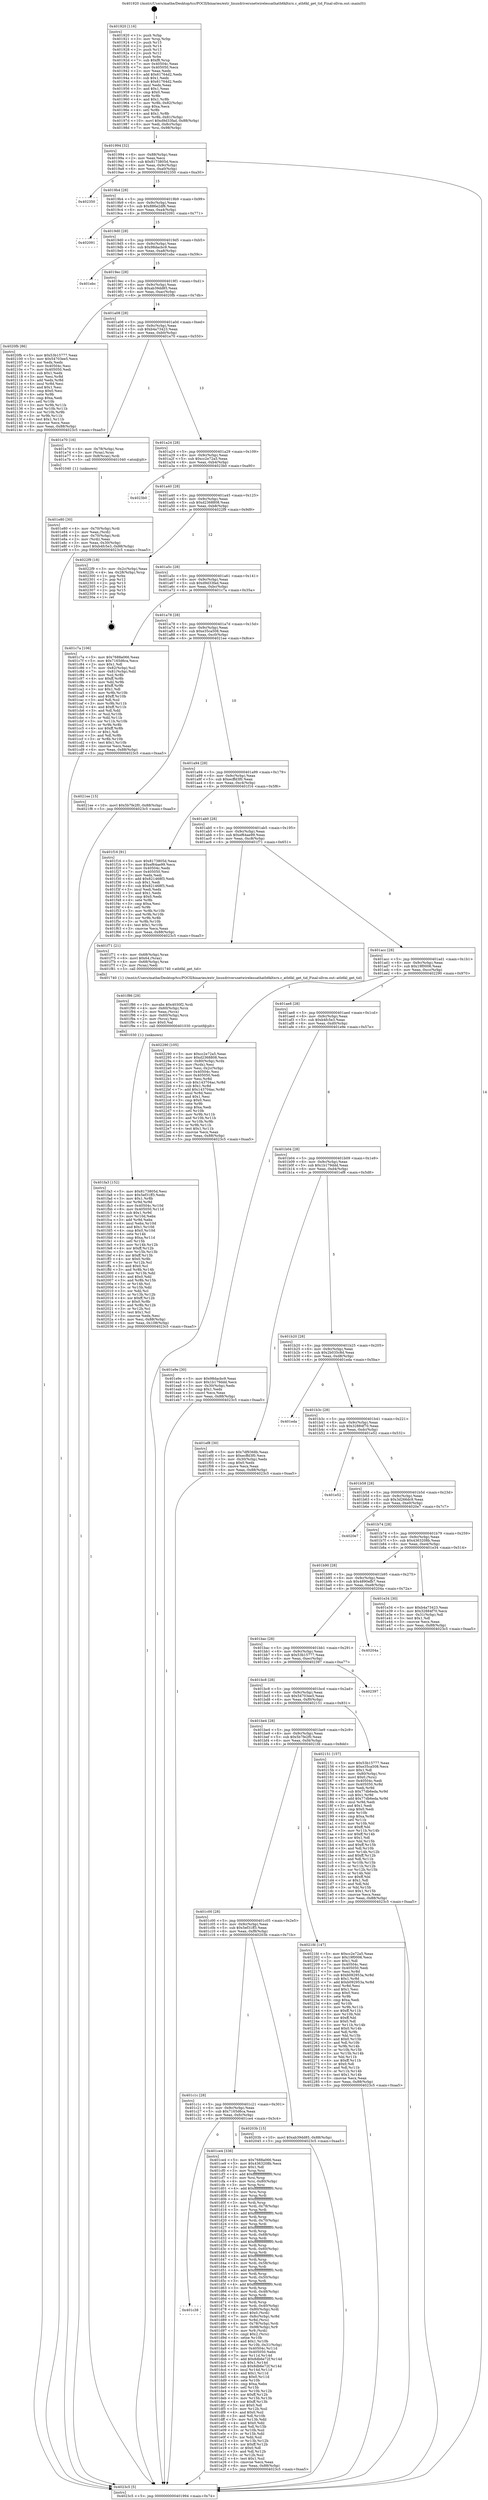 digraph "0x401920" {
  label = "0x401920 (/mnt/c/Users/mathe/Desktop/tcc/POCII/binaries/extr_linuxdriversnetwirelessathath6kltxrx.c_ath6kl_get_tid_Final-ollvm.out::main(0))"
  labelloc = "t"
  node[shape=record]

  Entry [label="",width=0.3,height=0.3,shape=circle,fillcolor=black,style=filled]
  "0x401994" [label="{
     0x401994 [32]\l
     | [instrs]\l
     &nbsp;&nbsp;0x401994 \<+6\>: mov -0x88(%rbp),%eax\l
     &nbsp;&nbsp;0x40199a \<+2\>: mov %eax,%ecx\l
     &nbsp;&nbsp;0x40199c \<+6\>: sub $0x8173805d,%ecx\l
     &nbsp;&nbsp;0x4019a2 \<+6\>: mov %eax,-0x9c(%rbp)\l
     &nbsp;&nbsp;0x4019a8 \<+6\>: mov %ecx,-0xa0(%rbp)\l
     &nbsp;&nbsp;0x4019ae \<+6\>: je 0000000000402350 \<main+0xa30\>\l
  }"]
  "0x402350" [label="{
     0x402350\l
  }", style=dashed]
  "0x4019b4" [label="{
     0x4019b4 [28]\l
     | [instrs]\l
     &nbsp;&nbsp;0x4019b4 \<+5\>: jmp 00000000004019b9 \<main+0x99\>\l
     &nbsp;&nbsp;0x4019b9 \<+6\>: mov -0x9c(%rbp),%eax\l
     &nbsp;&nbsp;0x4019bf \<+5\>: sub $0x886e2df6,%eax\l
     &nbsp;&nbsp;0x4019c4 \<+6\>: mov %eax,-0xa4(%rbp)\l
     &nbsp;&nbsp;0x4019ca \<+6\>: je 0000000000402091 \<main+0x771\>\l
  }"]
  Exit [label="",width=0.3,height=0.3,shape=circle,fillcolor=black,style=filled,peripheries=2]
  "0x402091" [label="{
     0x402091\l
  }", style=dashed]
  "0x4019d0" [label="{
     0x4019d0 [28]\l
     | [instrs]\l
     &nbsp;&nbsp;0x4019d0 \<+5\>: jmp 00000000004019d5 \<main+0xb5\>\l
     &nbsp;&nbsp;0x4019d5 \<+6\>: mov -0x9c(%rbp),%eax\l
     &nbsp;&nbsp;0x4019db \<+5\>: sub $0x98dacbc9,%eax\l
     &nbsp;&nbsp;0x4019e0 \<+6\>: mov %eax,-0xa8(%rbp)\l
     &nbsp;&nbsp;0x4019e6 \<+6\>: je 0000000000401ebc \<main+0x59c\>\l
  }"]
  "0x401fa3" [label="{
     0x401fa3 [152]\l
     | [instrs]\l
     &nbsp;&nbsp;0x401fa3 \<+5\>: mov $0x8173805d,%esi\l
     &nbsp;&nbsp;0x401fa8 \<+5\>: mov $0x5ef31ff3,%edx\l
     &nbsp;&nbsp;0x401fad \<+3\>: mov $0x1,%r8b\l
     &nbsp;&nbsp;0x401fb0 \<+3\>: xor %r9d,%r9d\l
     &nbsp;&nbsp;0x401fb3 \<+8\>: mov 0x40504c,%r10d\l
     &nbsp;&nbsp;0x401fbb \<+8\>: mov 0x405050,%r11d\l
     &nbsp;&nbsp;0x401fc3 \<+4\>: sub $0x1,%r9d\l
     &nbsp;&nbsp;0x401fc7 \<+3\>: mov %r10d,%ebx\l
     &nbsp;&nbsp;0x401fca \<+3\>: add %r9d,%ebx\l
     &nbsp;&nbsp;0x401fcd \<+4\>: imul %ebx,%r10d\l
     &nbsp;&nbsp;0x401fd1 \<+4\>: and $0x1,%r10d\l
     &nbsp;&nbsp;0x401fd5 \<+4\>: cmp $0x0,%r10d\l
     &nbsp;&nbsp;0x401fd9 \<+4\>: sete %r14b\l
     &nbsp;&nbsp;0x401fdd \<+4\>: cmp $0xa,%r11d\l
     &nbsp;&nbsp;0x401fe1 \<+4\>: setl %r15b\l
     &nbsp;&nbsp;0x401fe5 \<+3\>: mov %r14b,%r12b\l
     &nbsp;&nbsp;0x401fe8 \<+4\>: xor $0xff,%r12b\l
     &nbsp;&nbsp;0x401fec \<+3\>: mov %r15b,%r13b\l
     &nbsp;&nbsp;0x401fef \<+4\>: xor $0xff,%r13b\l
     &nbsp;&nbsp;0x401ff3 \<+4\>: xor $0x0,%r8b\l
     &nbsp;&nbsp;0x401ff7 \<+3\>: mov %r12b,%cl\l
     &nbsp;&nbsp;0x401ffa \<+3\>: and $0x0,%cl\l
     &nbsp;&nbsp;0x401ffd \<+3\>: and %r8b,%r14b\l
     &nbsp;&nbsp;0x402000 \<+3\>: mov %r13b,%dil\l
     &nbsp;&nbsp;0x402003 \<+4\>: and $0x0,%dil\l
     &nbsp;&nbsp;0x402007 \<+3\>: and %r8b,%r15b\l
     &nbsp;&nbsp;0x40200a \<+3\>: or %r14b,%cl\l
     &nbsp;&nbsp;0x40200d \<+3\>: or %r15b,%dil\l
     &nbsp;&nbsp;0x402010 \<+3\>: xor %dil,%cl\l
     &nbsp;&nbsp;0x402013 \<+3\>: or %r13b,%r12b\l
     &nbsp;&nbsp;0x402016 \<+4\>: xor $0xff,%r12b\l
     &nbsp;&nbsp;0x40201a \<+4\>: or $0x0,%r8b\l
     &nbsp;&nbsp;0x40201e \<+3\>: and %r8b,%r12b\l
     &nbsp;&nbsp;0x402021 \<+3\>: or %r12b,%cl\l
     &nbsp;&nbsp;0x402024 \<+3\>: test $0x1,%cl\l
     &nbsp;&nbsp;0x402027 \<+3\>: cmovne %edx,%esi\l
     &nbsp;&nbsp;0x40202a \<+6\>: mov %esi,-0x88(%rbp)\l
     &nbsp;&nbsp;0x402030 \<+6\>: mov %eax,-0x108(%rbp)\l
     &nbsp;&nbsp;0x402036 \<+5\>: jmp 00000000004023c5 \<main+0xaa5\>\l
  }"]
  "0x401ebc" [label="{
     0x401ebc\l
  }", style=dashed]
  "0x4019ec" [label="{
     0x4019ec [28]\l
     | [instrs]\l
     &nbsp;&nbsp;0x4019ec \<+5\>: jmp 00000000004019f1 \<main+0xd1\>\l
     &nbsp;&nbsp;0x4019f1 \<+6\>: mov -0x9c(%rbp),%eax\l
     &nbsp;&nbsp;0x4019f7 \<+5\>: sub $0xab39dd85,%eax\l
     &nbsp;&nbsp;0x4019fc \<+6\>: mov %eax,-0xac(%rbp)\l
     &nbsp;&nbsp;0x401a02 \<+6\>: je 00000000004020fb \<main+0x7db\>\l
  }"]
  "0x401f86" [label="{
     0x401f86 [29]\l
     | [instrs]\l
     &nbsp;&nbsp;0x401f86 \<+10\>: movabs $0x4030f2,%rdi\l
     &nbsp;&nbsp;0x401f90 \<+4\>: mov -0x60(%rbp),%rcx\l
     &nbsp;&nbsp;0x401f94 \<+2\>: mov %eax,(%rcx)\l
     &nbsp;&nbsp;0x401f96 \<+4\>: mov -0x60(%rbp),%rcx\l
     &nbsp;&nbsp;0x401f9a \<+2\>: mov (%rcx),%esi\l
     &nbsp;&nbsp;0x401f9c \<+2\>: mov $0x0,%al\l
     &nbsp;&nbsp;0x401f9e \<+5\>: call 0000000000401030 \<printf@plt\>\l
     | [calls]\l
     &nbsp;&nbsp;0x401030 \{1\} (unknown)\l
  }"]
  "0x4020fb" [label="{
     0x4020fb [86]\l
     | [instrs]\l
     &nbsp;&nbsp;0x4020fb \<+5\>: mov $0x53b15777,%eax\l
     &nbsp;&nbsp;0x402100 \<+5\>: mov $0x54703ee5,%ecx\l
     &nbsp;&nbsp;0x402105 \<+2\>: xor %edx,%edx\l
     &nbsp;&nbsp;0x402107 \<+7\>: mov 0x40504c,%esi\l
     &nbsp;&nbsp;0x40210e \<+7\>: mov 0x405050,%edi\l
     &nbsp;&nbsp;0x402115 \<+3\>: sub $0x1,%edx\l
     &nbsp;&nbsp;0x402118 \<+3\>: mov %esi,%r8d\l
     &nbsp;&nbsp;0x40211b \<+3\>: add %edx,%r8d\l
     &nbsp;&nbsp;0x40211e \<+4\>: imul %r8d,%esi\l
     &nbsp;&nbsp;0x402122 \<+3\>: and $0x1,%esi\l
     &nbsp;&nbsp;0x402125 \<+3\>: cmp $0x0,%esi\l
     &nbsp;&nbsp;0x402128 \<+4\>: sete %r9b\l
     &nbsp;&nbsp;0x40212c \<+3\>: cmp $0xa,%edi\l
     &nbsp;&nbsp;0x40212f \<+4\>: setl %r10b\l
     &nbsp;&nbsp;0x402133 \<+3\>: mov %r9b,%r11b\l
     &nbsp;&nbsp;0x402136 \<+3\>: and %r10b,%r11b\l
     &nbsp;&nbsp;0x402139 \<+3\>: xor %r10b,%r9b\l
     &nbsp;&nbsp;0x40213c \<+3\>: or %r9b,%r11b\l
     &nbsp;&nbsp;0x40213f \<+4\>: test $0x1,%r11b\l
     &nbsp;&nbsp;0x402143 \<+3\>: cmovne %ecx,%eax\l
     &nbsp;&nbsp;0x402146 \<+6\>: mov %eax,-0x88(%rbp)\l
     &nbsp;&nbsp;0x40214c \<+5\>: jmp 00000000004023c5 \<main+0xaa5\>\l
  }"]
  "0x401a08" [label="{
     0x401a08 [28]\l
     | [instrs]\l
     &nbsp;&nbsp;0x401a08 \<+5\>: jmp 0000000000401a0d \<main+0xed\>\l
     &nbsp;&nbsp;0x401a0d \<+6\>: mov -0x9c(%rbp),%eax\l
     &nbsp;&nbsp;0x401a13 \<+5\>: sub $0xb4a73423,%eax\l
     &nbsp;&nbsp;0x401a18 \<+6\>: mov %eax,-0xb0(%rbp)\l
     &nbsp;&nbsp;0x401a1e \<+6\>: je 0000000000401e70 \<main+0x550\>\l
  }"]
  "0x401e80" [label="{
     0x401e80 [30]\l
     | [instrs]\l
     &nbsp;&nbsp;0x401e80 \<+4\>: mov -0x70(%rbp),%rdi\l
     &nbsp;&nbsp;0x401e84 \<+2\>: mov %eax,(%rdi)\l
     &nbsp;&nbsp;0x401e86 \<+4\>: mov -0x70(%rbp),%rdi\l
     &nbsp;&nbsp;0x401e8a \<+2\>: mov (%rdi),%eax\l
     &nbsp;&nbsp;0x401e8c \<+3\>: mov %eax,-0x30(%rbp)\l
     &nbsp;&nbsp;0x401e8f \<+10\>: movl $0xb4fc5e3,-0x88(%rbp)\l
     &nbsp;&nbsp;0x401e99 \<+5\>: jmp 00000000004023c5 \<main+0xaa5\>\l
  }"]
  "0x401e70" [label="{
     0x401e70 [16]\l
     | [instrs]\l
     &nbsp;&nbsp;0x401e70 \<+4\>: mov -0x78(%rbp),%rax\l
     &nbsp;&nbsp;0x401e74 \<+3\>: mov (%rax),%rax\l
     &nbsp;&nbsp;0x401e77 \<+4\>: mov 0x8(%rax),%rdi\l
     &nbsp;&nbsp;0x401e7b \<+5\>: call 0000000000401040 \<atoi@plt\>\l
     | [calls]\l
     &nbsp;&nbsp;0x401040 \{1\} (unknown)\l
  }"]
  "0x401a24" [label="{
     0x401a24 [28]\l
     | [instrs]\l
     &nbsp;&nbsp;0x401a24 \<+5\>: jmp 0000000000401a29 \<main+0x109\>\l
     &nbsp;&nbsp;0x401a29 \<+6\>: mov -0x9c(%rbp),%eax\l
     &nbsp;&nbsp;0x401a2f \<+5\>: sub $0xcc2e72a5,%eax\l
     &nbsp;&nbsp;0x401a34 \<+6\>: mov %eax,-0xb4(%rbp)\l
     &nbsp;&nbsp;0x401a3a \<+6\>: je 00000000004023b0 \<main+0xa90\>\l
  }"]
  "0x401c38" [label="{
     0x401c38\l
  }", style=dashed]
  "0x4023b0" [label="{
     0x4023b0\l
  }", style=dashed]
  "0x401a40" [label="{
     0x401a40 [28]\l
     | [instrs]\l
     &nbsp;&nbsp;0x401a40 \<+5\>: jmp 0000000000401a45 \<main+0x125\>\l
     &nbsp;&nbsp;0x401a45 \<+6\>: mov -0x9c(%rbp),%eax\l
     &nbsp;&nbsp;0x401a4b \<+5\>: sub $0xd2368808,%eax\l
     &nbsp;&nbsp;0x401a50 \<+6\>: mov %eax,-0xb8(%rbp)\l
     &nbsp;&nbsp;0x401a56 \<+6\>: je 00000000004022f9 \<main+0x9d9\>\l
  }"]
  "0x401ce4" [label="{
     0x401ce4 [336]\l
     | [instrs]\l
     &nbsp;&nbsp;0x401ce4 \<+5\>: mov $0x7688a066,%eax\l
     &nbsp;&nbsp;0x401ce9 \<+5\>: mov $0x4363208b,%ecx\l
     &nbsp;&nbsp;0x401cee \<+2\>: mov $0x1,%dl\l
     &nbsp;&nbsp;0x401cf0 \<+3\>: mov %rsp,%rsi\l
     &nbsp;&nbsp;0x401cf3 \<+4\>: add $0xfffffffffffffff0,%rsi\l
     &nbsp;&nbsp;0x401cf7 \<+3\>: mov %rsi,%rsp\l
     &nbsp;&nbsp;0x401cfa \<+4\>: mov %rsi,-0x80(%rbp)\l
     &nbsp;&nbsp;0x401cfe \<+3\>: mov %rsp,%rsi\l
     &nbsp;&nbsp;0x401d01 \<+4\>: add $0xfffffffffffffff0,%rsi\l
     &nbsp;&nbsp;0x401d05 \<+3\>: mov %rsi,%rsp\l
     &nbsp;&nbsp;0x401d08 \<+3\>: mov %rsp,%rdi\l
     &nbsp;&nbsp;0x401d0b \<+4\>: add $0xfffffffffffffff0,%rdi\l
     &nbsp;&nbsp;0x401d0f \<+3\>: mov %rdi,%rsp\l
     &nbsp;&nbsp;0x401d12 \<+4\>: mov %rdi,-0x78(%rbp)\l
     &nbsp;&nbsp;0x401d16 \<+3\>: mov %rsp,%rdi\l
     &nbsp;&nbsp;0x401d19 \<+4\>: add $0xfffffffffffffff0,%rdi\l
     &nbsp;&nbsp;0x401d1d \<+3\>: mov %rdi,%rsp\l
     &nbsp;&nbsp;0x401d20 \<+4\>: mov %rdi,-0x70(%rbp)\l
     &nbsp;&nbsp;0x401d24 \<+3\>: mov %rsp,%rdi\l
     &nbsp;&nbsp;0x401d27 \<+4\>: add $0xfffffffffffffff0,%rdi\l
     &nbsp;&nbsp;0x401d2b \<+3\>: mov %rdi,%rsp\l
     &nbsp;&nbsp;0x401d2e \<+4\>: mov %rdi,-0x68(%rbp)\l
     &nbsp;&nbsp;0x401d32 \<+3\>: mov %rsp,%rdi\l
     &nbsp;&nbsp;0x401d35 \<+4\>: add $0xfffffffffffffff0,%rdi\l
     &nbsp;&nbsp;0x401d39 \<+3\>: mov %rdi,%rsp\l
     &nbsp;&nbsp;0x401d3c \<+4\>: mov %rdi,-0x60(%rbp)\l
     &nbsp;&nbsp;0x401d40 \<+3\>: mov %rsp,%rdi\l
     &nbsp;&nbsp;0x401d43 \<+4\>: add $0xfffffffffffffff0,%rdi\l
     &nbsp;&nbsp;0x401d47 \<+3\>: mov %rdi,%rsp\l
     &nbsp;&nbsp;0x401d4a \<+4\>: mov %rdi,-0x58(%rbp)\l
     &nbsp;&nbsp;0x401d4e \<+3\>: mov %rsp,%rdi\l
     &nbsp;&nbsp;0x401d51 \<+4\>: add $0xfffffffffffffff0,%rdi\l
     &nbsp;&nbsp;0x401d55 \<+3\>: mov %rdi,%rsp\l
     &nbsp;&nbsp;0x401d58 \<+4\>: mov %rdi,-0x50(%rbp)\l
     &nbsp;&nbsp;0x401d5c \<+3\>: mov %rsp,%rdi\l
     &nbsp;&nbsp;0x401d5f \<+4\>: add $0xfffffffffffffff0,%rdi\l
     &nbsp;&nbsp;0x401d63 \<+3\>: mov %rdi,%rsp\l
     &nbsp;&nbsp;0x401d66 \<+4\>: mov %rdi,-0x48(%rbp)\l
     &nbsp;&nbsp;0x401d6a \<+3\>: mov %rsp,%rdi\l
     &nbsp;&nbsp;0x401d6d \<+4\>: add $0xfffffffffffffff0,%rdi\l
     &nbsp;&nbsp;0x401d71 \<+3\>: mov %rdi,%rsp\l
     &nbsp;&nbsp;0x401d74 \<+4\>: mov %rdi,-0x40(%rbp)\l
     &nbsp;&nbsp;0x401d78 \<+4\>: mov -0x80(%rbp),%rdi\l
     &nbsp;&nbsp;0x401d7c \<+6\>: movl $0x0,(%rdi)\l
     &nbsp;&nbsp;0x401d82 \<+7\>: mov -0x8c(%rbp),%r8d\l
     &nbsp;&nbsp;0x401d89 \<+3\>: mov %r8d,(%rsi)\l
     &nbsp;&nbsp;0x401d8c \<+4\>: mov -0x78(%rbp),%rdi\l
     &nbsp;&nbsp;0x401d90 \<+7\>: mov -0x98(%rbp),%r9\l
     &nbsp;&nbsp;0x401d97 \<+3\>: mov %r9,(%rdi)\l
     &nbsp;&nbsp;0x401d9a \<+3\>: cmpl $0x2,(%rsi)\l
     &nbsp;&nbsp;0x401d9d \<+4\>: setne %r10b\l
     &nbsp;&nbsp;0x401da1 \<+4\>: and $0x1,%r10b\l
     &nbsp;&nbsp;0x401da5 \<+4\>: mov %r10b,-0x31(%rbp)\l
     &nbsp;&nbsp;0x401da9 \<+8\>: mov 0x40504c,%r11d\l
     &nbsp;&nbsp;0x401db1 \<+7\>: mov 0x405050,%ebx\l
     &nbsp;&nbsp;0x401db8 \<+3\>: mov %r11d,%r14d\l
     &nbsp;&nbsp;0x401dbb \<+7\>: add $0x8db6e72f,%r14d\l
     &nbsp;&nbsp;0x401dc2 \<+4\>: sub $0x1,%r14d\l
     &nbsp;&nbsp;0x401dc6 \<+7\>: sub $0x8db6e72f,%r14d\l
     &nbsp;&nbsp;0x401dcd \<+4\>: imul %r14d,%r11d\l
     &nbsp;&nbsp;0x401dd1 \<+4\>: and $0x1,%r11d\l
     &nbsp;&nbsp;0x401dd5 \<+4\>: cmp $0x0,%r11d\l
     &nbsp;&nbsp;0x401dd9 \<+4\>: sete %r10b\l
     &nbsp;&nbsp;0x401ddd \<+3\>: cmp $0xa,%ebx\l
     &nbsp;&nbsp;0x401de0 \<+4\>: setl %r15b\l
     &nbsp;&nbsp;0x401de4 \<+3\>: mov %r10b,%r12b\l
     &nbsp;&nbsp;0x401de7 \<+4\>: xor $0xff,%r12b\l
     &nbsp;&nbsp;0x401deb \<+3\>: mov %r15b,%r13b\l
     &nbsp;&nbsp;0x401dee \<+4\>: xor $0xff,%r13b\l
     &nbsp;&nbsp;0x401df2 \<+3\>: xor $0x0,%dl\l
     &nbsp;&nbsp;0x401df5 \<+3\>: mov %r12b,%sil\l
     &nbsp;&nbsp;0x401df8 \<+4\>: and $0x0,%sil\l
     &nbsp;&nbsp;0x401dfc \<+3\>: and %dl,%r10b\l
     &nbsp;&nbsp;0x401dff \<+3\>: mov %r13b,%dil\l
     &nbsp;&nbsp;0x401e02 \<+4\>: and $0x0,%dil\l
     &nbsp;&nbsp;0x401e06 \<+3\>: and %dl,%r15b\l
     &nbsp;&nbsp;0x401e09 \<+3\>: or %r10b,%sil\l
     &nbsp;&nbsp;0x401e0c \<+3\>: or %r15b,%dil\l
     &nbsp;&nbsp;0x401e0f \<+3\>: xor %dil,%sil\l
     &nbsp;&nbsp;0x401e12 \<+3\>: or %r13b,%r12b\l
     &nbsp;&nbsp;0x401e15 \<+4\>: xor $0xff,%r12b\l
     &nbsp;&nbsp;0x401e19 \<+3\>: or $0x0,%dl\l
     &nbsp;&nbsp;0x401e1c \<+3\>: and %dl,%r12b\l
     &nbsp;&nbsp;0x401e1f \<+3\>: or %r12b,%sil\l
     &nbsp;&nbsp;0x401e22 \<+4\>: test $0x1,%sil\l
     &nbsp;&nbsp;0x401e26 \<+3\>: cmovne %ecx,%eax\l
     &nbsp;&nbsp;0x401e29 \<+6\>: mov %eax,-0x88(%rbp)\l
     &nbsp;&nbsp;0x401e2f \<+5\>: jmp 00000000004023c5 \<main+0xaa5\>\l
  }"]
  "0x4022f9" [label="{
     0x4022f9 [18]\l
     | [instrs]\l
     &nbsp;&nbsp;0x4022f9 \<+3\>: mov -0x2c(%rbp),%eax\l
     &nbsp;&nbsp;0x4022fc \<+4\>: lea -0x28(%rbp),%rsp\l
     &nbsp;&nbsp;0x402300 \<+1\>: pop %rbx\l
     &nbsp;&nbsp;0x402301 \<+2\>: pop %r12\l
     &nbsp;&nbsp;0x402303 \<+2\>: pop %r13\l
     &nbsp;&nbsp;0x402305 \<+2\>: pop %r14\l
     &nbsp;&nbsp;0x402307 \<+2\>: pop %r15\l
     &nbsp;&nbsp;0x402309 \<+1\>: pop %rbp\l
     &nbsp;&nbsp;0x40230a \<+1\>: ret\l
  }"]
  "0x401a5c" [label="{
     0x401a5c [28]\l
     | [instrs]\l
     &nbsp;&nbsp;0x401a5c \<+5\>: jmp 0000000000401a61 \<main+0x141\>\l
     &nbsp;&nbsp;0x401a61 \<+6\>: mov -0x9c(%rbp),%eax\l
     &nbsp;&nbsp;0x401a67 \<+5\>: sub $0xd9d33fad,%eax\l
     &nbsp;&nbsp;0x401a6c \<+6\>: mov %eax,-0xbc(%rbp)\l
     &nbsp;&nbsp;0x401a72 \<+6\>: je 0000000000401c7a \<main+0x35a\>\l
  }"]
  "0x401c1c" [label="{
     0x401c1c [28]\l
     | [instrs]\l
     &nbsp;&nbsp;0x401c1c \<+5\>: jmp 0000000000401c21 \<main+0x301\>\l
     &nbsp;&nbsp;0x401c21 \<+6\>: mov -0x9c(%rbp),%eax\l
     &nbsp;&nbsp;0x401c27 \<+5\>: sub $0x7165d6ca,%eax\l
     &nbsp;&nbsp;0x401c2c \<+6\>: mov %eax,-0xfc(%rbp)\l
     &nbsp;&nbsp;0x401c32 \<+6\>: je 0000000000401ce4 \<main+0x3c4\>\l
  }"]
  "0x401c7a" [label="{
     0x401c7a [106]\l
     | [instrs]\l
     &nbsp;&nbsp;0x401c7a \<+5\>: mov $0x7688a066,%eax\l
     &nbsp;&nbsp;0x401c7f \<+5\>: mov $0x7165d6ca,%ecx\l
     &nbsp;&nbsp;0x401c84 \<+2\>: mov $0x1,%dl\l
     &nbsp;&nbsp;0x401c86 \<+7\>: mov -0x82(%rbp),%sil\l
     &nbsp;&nbsp;0x401c8d \<+7\>: mov -0x81(%rbp),%dil\l
     &nbsp;&nbsp;0x401c94 \<+3\>: mov %sil,%r8b\l
     &nbsp;&nbsp;0x401c97 \<+4\>: xor $0xff,%r8b\l
     &nbsp;&nbsp;0x401c9b \<+3\>: mov %dil,%r9b\l
     &nbsp;&nbsp;0x401c9e \<+4\>: xor $0xff,%r9b\l
     &nbsp;&nbsp;0x401ca2 \<+3\>: xor $0x1,%dl\l
     &nbsp;&nbsp;0x401ca5 \<+3\>: mov %r8b,%r10b\l
     &nbsp;&nbsp;0x401ca8 \<+4\>: and $0xff,%r10b\l
     &nbsp;&nbsp;0x401cac \<+3\>: and %dl,%sil\l
     &nbsp;&nbsp;0x401caf \<+3\>: mov %r9b,%r11b\l
     &nbsp;&nbsp;0x401cb2 \<+4\>: and $0xff,%r11b\l
     &nbsp;&nbsp;0x401cb6 \<+3\>: and %dl,%dil\l
     &nbsp;&nbsp;0x401cb9 \<+3\>: or %sil,%r10b\l
     &nbsp;&nbsp;0x401cbc \<+3\>: or %dil,%r11b\l
     &nbsp;&nbsp;0x401cbf \<+3\>: xor %r11b,%r10b\l
     &nbsp;&nbsp;0x401cc2 \<+3\>: or %r9b,%r8b\l
     &nbsp;&nbsp;0x401cc5 \<+4\>: xor $0xff,%r8b\l
     &nbsp;&nbsp;0x401cc9 \<+3\>: or $0x1,%dl\l
     &nbsp;&nbsp;0x401ccc \<+3\>: and %dl,%r8b\l
     &nbsp;&nbsp;0x401ccf \<+3\>: or %r8b,%r10b\l
     &nbsp;&nbsp;0x401cd2 \<+4\>: test $0x1,%r10b\l
     &nbsp;&nbsp;0x401cd6 \<+3\>: cmovne %ecx,%eax\l
     &nbsp;&nbsp;0x401cd9 \<+6\>: mov %eax,-0x88(%rbp)\l
     &nbsp;&nbsp;0x401cdf \<+5\>: jmp 00000000004023c5 \<main+0xaa5\>\l
  }"]
  "0x401a78" [label="{
     0x401a78 [28]\l
     | [instrs]\l
     &nbsp;&nbsp;0x401a78 \<+5\>: jmp 0000000000401a7d \<main+0x15d\>\l
     &nbsp;&nbsp;0x401a7d \<+6\>: mov -0x9c(%rbp),%eax\l
     &nbsp;&nbsp;0x401a83 \<+5\>: sub $0xe35ca508,%eax\l
     &nbsp;&nbsp;0x401a88 \<+6\>: mov %eax,-0xc0(%rbp)\l
     &nbsp;&nbsp;0x401a8e \<+6\>: je 00000000004021ee \<main+0x8ce\>\l
  }"]
  "0x4023c5" [label="{
     0x4023c5 [5]\l
     | [instrs]\l
     &nbsp;&nbsp;0x4023c5 \<+5\>: jmp 0000000000401994 \<main+0x74\>\l
  }"]
  "0x401920" [label="{
     0x401920 [116]\l
     | [instrs]\l
     &nbsp;&nbsp;0x401920 \<+1\>: push %rbp\l
     &nbsp;&nbsp;0x401921 \<+3\>: mov %rsp,%rbp\l
     &nbsp;&nbsp;0x401924 \<+2\>: push %r15\l
     &nbsp;&nbsp;0x401926 \<+2\>: push %r14\l
     &nbsp;&nbsp;0x401928 \<+2\>: push %r13\l
     &nbsp;&nbsp;0x40192a \<+2\>: push %r12\l
     &nbsp;&nbsp;0x40192c \<+1\>: push %rbx\l
     &nbsp;&nbsp;0x40192d \<+7\>: sub $0xf8,%rsp\l
     &nbsp;&nbsp;0x401934 \<+7\>: mov 0x40504c,%eax\l
     &nbsp;&nbsp;0x40193b \<+7\>: mov 0x405050,%ecx\l
     &nbsp;&nbsp;0x401942 \<+2\>: mov %eax,%edx\l
     &nbsp;&nbsp;0x401944 \<+6\>: add $0x61764d2,%edx\l
     &nbsp;&nbsp;0x40194a \<+3\>: sub $0x1,%edx\l
     &nbsp;&nbsp;0x40194d \<+6\>: sub $0x61764d2,%edx\l
     &nbsp;&nbsp;0x401953 \<+3\>: imul %edx,%eax\l
     &nbsp;&nbsp;0x401956 \<+3\>: and $0x1,%eax\l
     &nbsp;&nbsp;0x401959 \<+3\>: cmp $0x0,%eax\l
     &nbsp;&nbsp;0x40195c \<+4\>: sete %r8b\l
     &nbsp;&nbsp;0x401960 \<+4\>: and $0x1,%r8b\l
     &nbsp;&nbsp;0x401964 \<+7\>: mov %r8b,-0x82(%rbp)\l
     &nbsp;&nbsp;0x40196b \<+3\>: cmp $0xa,%ecx\l
     &nbsp;&nbsp;0x40196e \<+4\>: setl %r8b\l
     &nbsp;&nbsp;0x401972 \<+4\>: and $0x1,%r8b\l
     &nbsp;&nbsp;0x401976 \<+7\>: mov %r8b,-0x81(%rbp)\l
     &nbsp;&nbsp;0x40197d \<+10\>: movl $0xd9d33fad,-0x88(%rbp)\l
     &nbsp;&nbsp;0x401987 \<+6\>: mov %edi,-0x8c(%rbp)\l
     &nbsp;&nbsp;0x40198d \<+7\>: mov %rsi,-0x98(%rbp)\l
  }"]
  "0x40203b" [label="{
     0x40203b [15]\l
     | [instrs]\l
     &nbsp;&nbsp;0x40203b \<+10\>: movl $0xab39dd85,-0x88(%rbp)\l
     &nbsp;&nbsp;0x402045 \<+5\>: jmp 00000000004023c5 \<main+0xaa5\>\l
  }"]
  "0x4021ee" [label="{
     0x4021ee [15]\l
     | [instrs]\l
     &nbsp;&nbsp;0x4021ee \<+10\>: movl $0x5b7fe2f0,-0x88(%rbp)\l
     &nbsp;&nbsp;0x4021f8 \<+5\>: jmp 00000000004023c5 \<main+0xaa5\>\l
  }"]
  "0x401a94" [label="{
     0x401a94 [28]\l
     | [instrs]\l
     &nbsp;&nbsp;0x401a94 \<+5\>: jmp 0000000000401a99 \<main+0x179\>\l
     &nbsp;&nbsp;0x401a99 \<+6\>: mov -0x9c(%rbp),%eax\l
     &nbsp;&nbsp;0x401a9f \<+5\>: sub $0xecffd3f0,%eax\l
     &nbsp;&nbsp;0x401aa4 \<+6\>: mov %eax,-0xc4(%rbp)\l
     &nbsp;&nbsp;0x401aaa \<+6\>: je 0000000000401f16 \<main+0x5f6\>\l
  }"]
  "0x401c00" [label="{
     0x401c00 [28]\l
     | [instrs]\l
     &nbsp;&nbsp;0x401c00 \<+5\>: jmp 0000000000401c05 \<main+0x2e5\>\l
     &nbsp;&nbsp;0x401c05 \<+6\>: mov -0x9c(%rbp),%eax\l
     &nbsp;&nbsp;0x401c0b \<+5\>: sub $0x5ef31ff3,%eax\l
     &nbsp;&nbsp;0x401c10 \<+6\>: mov %eax,-0xf8(%rbp)\l
     &nbsp;&nbsp;0x401c16 \<+6\>: je 000000000040203b \<main+0x71b\>\l
  }"]
  "0x401f16" [label="{
     0x401f16 [91]\l
     | [instrs]\l
     &nbsp;&nbsp;0x401f16 \<+5\>: mov $0x8173805d,%eax\l
     &nbsp;&nbsp;0x401f1b \<+5\>: mov $0xef64ae99,%ecx\l
     &nbsp;&nbsp;0x401f20 \<+7\>: mov 0x40504c,%edx\l
     &nbsp;&nbsp;0x401f27 \<+7\>: mov 0x405050,%esi\l
     &nbsp;&nbsp;0x401f2e \<+2\>: mov %edx,%edi\l
     &nbsp;&nbsp;0x401f30 \<+6\>: add $0x821468f3,%edi\l
     &nbsp;&nbsp;0x401f36 \<+3\>: sub $0x1,%edi\l
     &nbsp;&nbsp;0x401f39 \<+6\>: sub $0x821468f3,%edi\l
     &nbsp;&nbsp;0x401f3f \<+3\>: imul %edi,%edx\l
     &nbsp;&nbsp;0x401f42 \<+3\>: and $0x1,%edx\l
     &nbsp;&nbsp;0x401f45 \<+3\>: cmp $0x0,%edx\l
     &nbsp;&nbsp;0x401f48 \<+4\>: sete %r8b\l
     &nbsp;&nbsp;0x401f4c \<+3\>: cmp $0xa,%esi\l
     &nbsp;&nbsp;0x401f4f \<+4\>: setl %r9b\l
     &nbsp;&nbsp;0x401f53 \<+3\>: mov %r8b,%r10b\l
     &nbsp;&nbsp;0x401f56 \<+3\>: and %r9b,%r10b\l
     &nbsp;&nbsp;0x401f59 \<+3\>: xor %r9b,%r8b\l
     &nbsp;&nbsp;0x401f5c \<+3\>: or %r8b,%r10b\l
     &nbsp;&nbsp;0x401f5f \<+4\>: test $0x1,%r10b\l
     &nbsp;&nbsp;0x401f63 \<+3\>: cmovne %ecx,%eax\l
     &nbsp;&nbsp;0x401f66 \<+6\>: mov %eax,-0x88(%rbp)\l
     &nbsp;&nbsp;0x401f6c \<+5\>: jmp 00000000004023c5 \<main+0xaa5\>\l
  }"]
  "0x401ab0" [label="{
     0x401ab0 [28]\l
     | [instrs]\l
     &nbsp;&nbsp;0x401ab0 \<+5\>: jmp 0000000000401ab5 \<main+0x195\>\l
     &nbsp;&nbsp;0x401ab5 \<+6\>: mov -0x9c(%rbp),%eax\l
     &nbsp;&nbsp;0x401abb \<+5\>: sub $0xef64ae99,%eax\l
     &nbsp;&nbsp;0x401ac0 \<+6\>: mov %eax,-0xc8(%rbp)\l
     &nbsp;&nbsp;0x401ac6 \<+6\>: je 0000000000401f71 \<main+0x651\>\l
  }"]
  "0x4021fd" [label="{
     0x4021fd [147]\l
     | [instrs]\l
     &nbsp;&nbsp;0x4021fd \<+5\>: mov $0xcc2e72a5,%eax\l
     &nbsp;&nbsp;0x402202 \<+5\>: mov $0x19f0006,%ecx\l
     &nbsp;&nbsp;0x402207 \<+2\>: mov $0x1,%dl\l
     &nbsp;&nbsp;0x402209 \<+7\>: mov 0x40504c,%esi\l
     &nbsp;&nbsp;0x402210 \<+7\>: mov 0x405050,%edi\l
     &nbsp;&nbsp;0x402217 \<+3\>: mov %esi,%r8d\l
     &nbsp;&nbsp;0x40221a \<+7\>: sub $0xb092953a,%r8d\l
     &nbsp;&nbsp;0x402221 \<+4\>: sub $0x1,%r8d\l
     &nbsp;&nbsp;0x402225 \<+7\>: add $0xb092953a,%r8d\l
     &nbsp;&nbsp;0x40222c \<+4\>: imul %r8d,%esi\l
     &nbsp;&nbsp;0x402230 \<+3\>: and $0x1,%esi\l
     &nbsp;&nbsp;0x402233 \<+3\>: cmp $0x0,%esi\l
     &nbsp;&nbsp;0x402236 \<+4\>: sete %r9b\l
     &nbsp;&nbsp;0x40223a \<+3\>: cmp $0xa,%edi\l
     &nbsp;&nbsp;0x40223d \<+4\>: setl %r10b\l
     &nbsp;&nbsp;0x402241 \<+3\>: mov %r9b,%r11b\l
     &nbsp;&nbsp;0x402244 \<+4\>: xor $0xff,%r11b\l
     &nbsp;&nbsp;0x402248 \<+3\>: mov %r10b,%bl\l
     &nbsp;&nbsp;0x40224b \<+3\>: xor $0xff,%bl\l
     &nbsp;&nbsp;0x40224e \<+3\>: xor $0x0,%dl\l
     &nbsp;&nbsp;0x402251 \<+3\>: mov %r11b,%r14b\l
     &nbsp;&nbsp;0x402254 \<+4\>: and $0x0,%r14b\l
     &nbsp;&nbsp;0x402258 \<+3\>: and %dl,%r9b\l
     &nbsp;&nbsp;0x40225b \<+3\>: mov %bl,%r15b\l
     &nbsp;&nbsp;0x40225e \<+4\>: and $0x0,%r15b\l
     &nbsp;&nbsp;0x402262 \<+3\>: and %dl,%r10b\l
     &nbsp;&nbsp;0x402265 \<+3\>: or %r9b,%r14b\l
     &nbsp;&nbsp;0x402268 \<+3\>: or %r10b,%r15b\l
     &nbsp;&nbsp;0x40226b \<+3\>: xor %r15b,%r14b\l
     &nbsp;&nbsp;0x40226e \<+3\>: or %bl,%r11b\l
     &nbsp;&nbsp;0x402271 \<+4\>: xor $0xff,%r11b\l
     &nbsp;&nbsp;0x402275 \<+3\>: or $0x0,%dl\l
     &nbsp;&nbsp;0x402278 \<+3\>: and %dl,%r11b\l
     &nbsp;&nbsp;0x40227b \<+3\>: or %r11b,%r14b\l
     &nbsp;&nbsp;0x40227e \<+4\>: test $0x1,%r14b\l
     &nbsp;&nbsp;0x402282 \<+3\>: cmovne %ecx,%eax\l
     &nbsp;&nbsp;0x402285 \<+6\>: mov %eax,-0x88(%rbp)\l
     &nbsp;&nbsp;0x40228b \<+5\>: jmp 00000000004023c5 \<main+0xaa5\>\l
  }"]
  "0x401f71" [label="{
     0x401f71 [21]\l
     | [instrs]\l
     &nbsp;&nbsp;0x401f71 \<+4\>: mov -0x68(%rbp),%rax\l
     &nbsp;&nbsp;0x401f75 \<+6\>: movl $0x64,(%rax)\l
     &nbsp;&nbsp;0x401f7b \<+4\>: mov -0x68(%rbp),%rax\l
     &nbsp;&nbsp;0x401f7f \<+2\>: mov (%rax),%edi\l
     &nbsp;&nbsp;0x401f81 \<+5\>: call 0000000000401740 \<ath6kl_get_tid\>\l
     | [calls]\l
     &nbsp;&nbsp;0x401740 \{1\} (/mnt/c/Users/mathe/Desktop/tcc/POCII/binaries/extr_linuxdriversnetwirelessathath6kltxrx.c_ath6kl_get_tid_Final-ollvm.out::ath6kl_get_tid)\l
  }"]
  "0x401acc" [label="{
     0x401acc [28]\l
     | [instrs]\l
     &nbsp;&nbsp;0x401acc \<+5\>: jmp 0000000000401ad1 \<main+0x1b1\>\l
     &nbsp;&nbsp;0x401ad1 \<+6\>: mov -0x9c(%rbp),%eax\l
     &nbsp;&nbsp;0x401ad7 \<+5\>: sub $0x19f0006,%eax\l
     &nbsp;&nbsp;0x401adc \<+6\>: mov %eax,-0xcc(%rbp)\l
     &nbsp;&nbsp;0x401ae2 \<+6\>: je 0000000000402290 \<main+0x970\>\l
  }"]
  "0x401be4" [label="{
     0x401be4 [28]\l
     | [instrs]\l
     &nbsp;&nbsp;0x401be4 \<+5\>: jmp 0000000000401be9 \<main+0x2c9\>\l
     &nbsp;&nbsp;0x401be9 \<+6\>: mov -0x9c(%rbp),%eax\l
     &nbsp;&nbsp;0x401bef \<+5\>: sub $0x5b7fe2f0,%eax\l
     &nbsp;&nbsp;0x401bf4 \<+6\>: mov %eax,-0xf4(%rbp)\l
     &nbsp;&nbsp;0x401bfa \<+6\>: je 00000000004021fd \<main+0x8dd\>\l
  }"]
  "0x402290" [label="{
     0x402290 [105]\l
     | [instrs]\l
     &nbsp;&nbsp;0x402290 \<+5\>: mov $0xcc2e72a5,%eax\l
     &nbsp;&nbsp;0x402295 \<+5\>: mov $0xd2368808,%ecx\l
     &nbsp;&nbsp;0x40229a \<+4\>: mov -0x80(%rbp),%rdx\l
     &nbsp;&nbsp;0x40229e \<+2\>: mov (%rdx),%esi\l
     &nbsp;&nbsp;0x4022a0 \<+3\>: mov %esi,-0x2c(%rbp)\l
     &nbsp;&nbsp;0x4022a3 \<+7\>: mov 0x40504c,%esi\l
     &nbsp;&nbsp;0x4022aa \<+7\>: mov 0x405050,%edi\l
     &nbsp;&nbsp;0x4022b1 \<+3\>: mov %esi,%r8d\l
     &nbsp;&nbsp;0x4022b4 \<+7\>: sub $0x143704ac,%r8d\l
     &nbsp;&nbsp;0x4022bb \<+4\>: sub $0x1,%r8d\l
     &nbsp;&nbsp;0x4022bf \<+7\>: add $0x143704ac,%r8d\l
     &nbsp;&nbsp;0x4022c6 \<+4\>: imul %r8d,%esi\l
     &nbsp;&nbsp;0x4022ca \<+3\>: and $0x1,%esi\l
     &nbsp;&nbsp;0x4022cd \<+3\>: cmp $0x0,%esi\l
     &nbsp;&nbsp;0x4022d0 \<+4\>: sete %r9b\l
     &nbsp;&nbsp;0x4022d4 \<+3\>: cmp $0xa,%edi\l
     &nbsp;&nbsp;0x4022d7 \<+4\>: setl %r10b\l
     &nbsp;&nbsp;0x4022db \<+3\>: mov %r9b,%r11b\l
     &nbsp;&nbsp;0x4022de \<+3\>: and %r10b,%r11b\l
     &nbsp;&nbsp;0x4022e1 \<+3\>: xor %r10b,%r9b\l
     &nbsp;&nbsp;0x4022e4 \<+3\>: or %r9b,%r11b\l
     &nbsp;&nbsp;0x4022e7 \<+4\>: test $0x1,%r11b\l
     &nbsp;&nbsp;0x4022eb \<+3\>: cmovne %ecx,%eax\l
     &nbsp;&nbsp;0x4022ee \<+6\>: mov %eax,-0x88(%rbp)\l
     &nbsp;&nbsp;0x4022f4 \<+5\>: jmp 00000000004023c5 \<main+0xaa5\>\l
  }"]
  "0x401ae8" [label="{
     0x401ae8 [28]\l
     | [instrs]\l
     &nbsp;&nbsp;0x401ae8 \<+5\>: jmp 0000000000401aed \<main+0x1cd\>\l
     &nbsp;&nbsp;0x401aed \<+6\>: mov -0x9c(%rbp),%eax\l
     &nbsp;&nbsp;0x401af3 \<+5\>: sub $0xb4fc5e3,%eax\l
     &nbsp;&nbsp;0x401af8 \<+6\>: mov %eax,-0xd0(%rbp)\l
     &nbsp;&nbsp;0x401afe \<+6\>: je 0000000000401e9e \<main+0x57e\>\l
  }"]
  "0x402151" [label="{
     0x402151 [157]\l
     | [instrs]\l
     &nbsp;&nbsp;0x402151 \<+5\>: mov $0x53b15777,%eax\l
     &nbsp;&nbsp;0x402156 \<+5\>: mov $0xe35ca508,%ecx\l
     &nbsp;&nbsp;0x40215b \<+2\>: mov $0x1,%dl\l
     &nbsp;&nbsp;0x40215d \<+4\>: mov -0x80(%rbp),%rsi\l
     &nbsp;&nbsp;0x402161 \<+6\>: movl $0x0,(%rsi)\l
     &nbsp;&nbsp;0x402167 \<+7\>: mov 0x40504c,%edi\l
     &nbsp;&nbsp;0x40216e \<+8\>: mov 0x405050,%r8d\l
     &nbsp;&nbsp;0x402176 \<+3\>: mov %edi,%r9d\l
     &nbsp;&nbsp;0x402179 \<+7\>: sub $0x77db6eda,%r9d\l
     &nbsp;&nbsp;0x402180 \<+4\>: sub $0x1,%r9d\l
     &nbsp;&nbsp;0x402184 \<+7\>: add $0x77db6eda,%r9d\l
     &nbsp;&nbsp;0x40218b \<+4\>: imul %r9d,%edi\l
     &nbsp;&nbsp;0x40218f \<+3\>: and $0x1,%edi\l
     &nbsp;&nbsp;0x402192 \<+3\>: cmp $0x0,%edi\l
     &nbsp;&nbsp;0x402195 \<+4\>: sete %r10b\l
     &nbsp;&nbsp;0x402199 \<+4\>: cmp $0xa,%r8d\l
     &nbsp;&nbsp;0x40219d \<+4\>: setl %r11b\l
     &nbsp;&nbsp;0x4021a1 \<+3\>: mov %r10b,%bl\l
     &nbsp;&nbsp;0x4021a4 \<+3\>: xor $0xff,%bl\l
     &nbsp;&nbsp;0x4021a7 \<+3\>: mov %r11b,%r14b\l
     &nbsp;&nbsp;0x4021aa \<+4\>: xor $0xff,%r14b\l
     &nbsp;&nbsp;0x4021ae \<+3\>: xor $0x1,%dl\l
     &nbsp;&nbsp;0x4021b1 \<+3\>: mov %bl,%r15b\l
     &nbsp;&nbsp;0x4021b4 \<+4\>: and $0xff,%r15b\l
     &nbsp;&nbsp;0x4021b8 \<+3\>: and %dl,%r10b\l
     &nbsp;&nbsp;0x4021bb \<+3\>: mov %r14b,%r12b\l
     &nbsp;&nbsp;0x4021be \<+4\>: and $0xff,%r12b\l
     &nbsp;&nbsp;0x4021c2 \<+3\>: and %dl,%r11b\l
     &nbsp;&nbsp;0x4021c5 \<+3\>: or %r10b,%r15b\l
     &nbsp;&nbsp;0x4021c8 \<+3\>: or %r11b,%r12b\l
     &nbsp;&nbsp;0x4021cb \<+3\>: xor %r12b,%r15b\l
     &nbsp;&nbsp;0x4021ce \<+3\>: or %r14b,%bl\l
     &nbsp;&nbsp;0x4021d1 \<+3\>: xor $0xff,%bl\l
     &nbsp;&nbsp;0x4021d4 \<+3\>: or $0x1,%dl\l
     &nbsp;&nbsp;0x4021d7 \<+2\>: and %dl,%bl\l
     &nbsp;&nbsp;0x4021d9 \<+3\>: or %bl,%r15b\l
     &nbsp;&nbsp;0x4021dc \<+4\>: test $0x1,%r15b\l
     &nbsp;&nbsp;0x4021e0 \<+3\>: cmovne %ecx,%eax\l
     &nbsp;&nbsp;0x4021e3 \<+6\>: mov %eax,-0x88(%rbp)\l
     &nbsp;&nbsp;0x4021e9 \<+5\>: jmp 00000000004023c5 \<main+0xaa5\>\l
  }"]
  "0x401e9e" [label="{
     0x401e9e [30]\l
     | [instrs]\l
     &nbsp;&nbsp;0x401e9e \<+5\>: mov $0x98dacbc9,%eax\l
     &nbsp;&nbsp;0x401ea3 \<+5\>: mov $0x1b179ddd,%ecx\l
     &nbsp;&nbsp;0x401ea8 \<+3\>: mov -0x30(%rbp),%edx\l
     &nbsp;&nbsp;0x401eab \<+3\>: cmp $0x1,%edx\l
     &nbsp;&nbsp;0x401eae \<+3\>: cmovl %ecx,%eax\l
     &nbsp;&nbsp;0x401eb1 \<+6\>: mov %eax,-0x88(%rbp)\l
     &nbsp;&nbsp;0x401eb7 \<+5\>: jmp 00000000004023c5 \<main+0xaa5\>\l
  }"]
  "0x401b04" [label="{
     0x401b04 [28]\l
     | [instrs]\l
     &nbsp;&nbsp;0x401b04 \<+5\>: jmp 0000000000401b09 \<main+0x1e9\>\l
     &nbsp;&nbsp;0x401b09 \<+6\>: mov -0x9c(%rbp),%eax\l
     &nbsp;&nbsp;0x401b0f \<+5\>: sub $0x1b179ddd,%eax\l
     &nbsp;&nbsp;0x401b14 \<+6\>: mov %eax,-0xd4(%rbp)\l
     &nbsp;&nbsp;0x401b1a \<+6\>: je 0000000000401ef8 \<main+0x5d8\>\l
  }"]
  "0x401bc8" [label="{
     0x401bc8 [28]\l
     | [instrs]\l
     &nbsp;&nbsp;0x401bc8 \<+5\>: jmp 0000000000401bcd \<main+0x2ad\>\l
     &nbsp;&nbsp;0x401bcd \<+6\>: mov -0x9c(%rbp),%eax\l
     &nbsp;&nbsp;0x401bd3 \<+5\>: sub $0x54703ee5,%eax\l
     &nbsp;&nbsp;0x401bd8 \<+6\>: mov %eax,-0xf0(%rbp)\l
     &nbsp;&nbsp;0x401bde \<+6\>: je 0000000000402151 \<main+0x831\>\l
  }"]
  "0x401ef8" [label="{
     0x401ef8 [30]\l
     | [instrs]\l
     &nbsp;&nbsp;0x401ef8 \<+5\>: mov $0x7df9368b,%eax\l
     &nbsp;&nbsp;0x401efd \<+5\>: mov $0xecffd3f0,%ecx\l
     &nbsp;&nbsp;0x401f02 \<+3\>: mov -0x30(%rbp),%edx\l
     &nbsp;&nbsp;0x401f05 \<+3\>: cmp $0x0,%edx\l
     &nbsp;&nbsp;0x401f08 \<+3\>: cmove %ecx,%eax\l
     &nbsp;&nbsp;0x401f0b \<+6\>: mov %eax,-0x88(%rbp)\l
     &nbsp;&nbsp;0x401f11 \<+5\>: jmp 00000000004023c5 \<main+0xaa5\>\l
  }"]
  "0x401b20" [label="{
     0x401b20 [28]\l
     | [instrs]\l
     &nbsp;&nbsp;0x401b20 \<+5\>: jmp 0000000000401b25 \<main+0x205\>\l
     &nbsp;&nbsp;0x401b25 \<+6\>: mov -0x9c(%rbp),%eax\l
     &nbsp;&nbsp;0x401b2b \<+5\>: sub $0x2b035c8d,%eax\l
     &nbsp;&nbsp;0x401b30 \<+6\>: mov %eax,-0xd8(%rbp)\l
     &nbsp;&nbsp;0x401b36 \<+6\>: je 0000000000401eda \<main+0x5ba\>\l
  }"]
  "0x402397" [label="{
     0x402397\l
  }", style=dashed]
  "0x401eda" [label="{
     0x401eda\l
  }", style=dashed]
  "0x401b3c" [label="{
     0x401b3c [28]\l
     | [instrs]\l
     &nbsp;&nbsp;0x401b3c \<+5\>: jmp 0000000000401b41 \<main+0x221\>\l
     &nbsp;&nbsp;0x401b41 \<+6\>: mov -0x9c(%rbp),%eax\l
     &nbsp;&nbsp;0x401b47 \<+5\>: sub $0x32884f70,%eax\l
     &nbsp;&nbsp;0x401b4c \<+6\>: mov %eax,-0xdc(%rbp)\l
     &nbsp;&nbsp;0x401b52 \<+6\>: je 0000000000401e52 \<main+0x532\>\l
  }"]
  "0x401bac" [label="{
     0x401bac [28]\l
     | [instrs]\l
     &nbsp;&nbsp;0x401bac \<+5\>: jmp 0000000000401bb1 \<main+0x291\>\l
     &nbsp;&nbsp;0x401bb1 \<+6\>: mov -0x9c(%rbp),%eax\l
     &nbsp;&nbsp;0x401bb7 \<+5\>: sub $0x53b15777,%eax\l
     &nbsp;&nbsp;0x401bbc \<+6\>: mov %eax,-0xec(%rbp)\l
     &nbsp;&nbsp;0x401bc2 \<+6\>: je 0000000000402397 \<main+0xa77\>\l
  }"]
  "0x401e52" [label="{
     0x401e52\l
  }", style=dashed]
  "0x401b58" [label="{
     0x401b58 [28]\l
     | [instrs]\l
     &nbsp;&nbsp;0x401b58 \<+5\>: jmp 0000000000401b5d \<main+0x23d\>\l
     &nbsp;&nbsp;0x401b5d \<+6\>: mov -0x9c(%rbp),%eax\l
     &nbsp;&nbsp;0x401b63 \<+5\>: sub $0x3d266dc9,%eax\l
     &nbsp;&nbsp;0x401b68 \<+6\>: mov %eax,-0xe0(%rbp)\l
     &nbsp;&nbsp;0x401b6e \<+6\>: je 00000000004020e7 \<main+0x7c7\>\l
  }"]
  "0x40204a" [label="{
     0x40204a\l
  }", style=dashed]
  "0x4020e7" [label="{
     0x4020e7\l
  }", style=dashed]
  "0x401b74" [label="{
     0x401b74 [28]\l
     | [instrs]\l
     &nbsp;&nbsp;0x401b74 \<+5\>: jmp 0000000000401b79 \<main+0x259\>\l
     &nbsp;&nbsp;0x401b79 \<+6\>: mov -0x9c(%rbp),%eax\l
     &nbsp;&nbsp;0x401b7f \<+5\>: sub $0x4363208b,%eax\l
     &nbsp;&nbsp;0x401b84 \<+6\>: mov %eax,-0xe4(%rbp)\l
     &nbsp;&nbsp;0x401b8a \<+6\>: je 0000000000401e34 \<main+0x514\>\l
  }"]
  "0x401b90" [label="{
     0x401b90 [28]\l
     | [instrs]\l
     &nbsp;&nbsp;0x401b90 \<+5\>: jmp 0000000000401b95 \<main+0x275\>\l
     &nbsp;&nbsp;0x401b95 \<+6\>: mov -0x9c(%rbp),%eax\l
     &nbsp;&nbsp;0x401b9b \<+5\>: sub $0x4890efb7,%eax\l
     &nbsp;&nbsp;0x401ba0 \<+6\>: mov %eax,-0xe8(%rbp)\l
     &nbsp;&nbsp;0x401ba6 \<+6\>: je 000000000040204a \<main+0x72a\>\l
  }"]
  "0x401e34" [label="{
     0x401e34 [30]\l
     | [instrs]\l
     &nbsp;&nbsp;0x401e34 \<+5\>: mov $0xb4a73423,%eax\l
     &nbsp;&nbsp;0x401e39 \<+5\>: mov $0x32884f70,%ecx\l
     &nbsp;&nbsp;0x401e3e \<+3\>: mov -0x31(%rbp),%dl\l
     &nbsp;&nbsp;0x401e41 \<+3\>: test $0x1,%dl\l
     &nbsp;&nbsp;0x401e44 \<+3\>: cmovne %ecx,%eax\l
     &nbsp;&nbsp;0x401e47 \<+6\>: mov %eax,-0x88(%rbp)\l
     &nbsp;&nbsp;0x401e4d \<+5\>: jmp 00000000004023c5 \<main+0xaa5\>\l
  }"]
  Entry -> "0x401920" [label=" 1"]
  "0x401994" -> "0x402350" [label=" 0"]
  "0x401994" -> "0x4019b4" [label=" 15"]
  "0x4022f9" -> Exit [label=" 1"]
  "0x4019b4" -> "0x402091" [label=" 0"]
  "0x4019b4" -> "0x4019d0" [label=" 15"]
  "0x402290" -> "0x4023c5" [label=" 1"]
  "0x4019d0" -> "0x401ebc" [label=" 0"]
  "0x4019d0" -> "0x4019ec" [label=" 15"]
  "0x4021fd" -> "0x4023c5" [label=" 1"]
  "0x4019ec" -> "0x4020fb" [label=" 1"]
  "0x4019ec" -> "0x401a08" [label=" 14"]
  "0x4021ee" -> "0x4023c5" [label=" 1"]
  "0x401a08" -> "0x401e70" [label=" 1"]
  "0x401a08" -> "0x401a24" [label=" 13"]
  "0x402151" -> "0x4023c5" [label=" 1"]
  "0x401a24" -> "0x4023b0" [label=" 0"]
  "0x401a24" -> "0x401a40" [label=" 13"]
  "0x40203b" -> "0x4023c5" [label=" 1"]
  "0x401a40" -> "0x4022f9" [label=" 1"]
  "0x401a40" -> "0x401a5c" [label=" 12"]
  "0x401fa3" -> "0x4023c5" [label=" 1"]
  "0x401a5c" -> "0x401c7a" [label=" 1"]
  "0x401a5c" -> "0x401a78" [label=" 11"]
  "0x401c7a" -> "0x4023c5" [label=" 1"]
  "0x401920" -> "0x401994" [label=" 1"]
  "0x4023c5" -> "0x401994" [label=" 14"]
  "0x401f71" -> "0x401f86" [label=" 1"]
  "0x401a78" -> "0x4021ee" [label=" 1"]
  "0x401a78" -> "0x401a94" [label=" 10"]
  "0x401f16" -> "0x4023c5" [label=" 1"]
  "0x401a94" -> "0x401f16" [label=" 1"]
  "0x401a94" -> "0x401ab0" [label=" 9"]
  "0x401e9e" -> "0x4023c5" [label=" 1"]
  "0x401ab0" -> "0x401f71" [label=" 1"]
  "0x401ab0" -> "0x401acc" [label=" 8"]
  "0x401e80" -> "0x4023c5" [label=" 1"]
  "0x401acc" -> "0x402290" [label=" 1"]
  "0x401acc" -> "0x401ae8" [label=" 7"]
  "0x401e34" -> "0x4023c5" [label=" 1"]
  "0x401ae8" -> "0x401e9e" [label=" 1"]
  "0x401ae8" -> "0x401b04" [label=" 6"]
  "0x401ce4" -> "0x4023c5" [label=" 1"]
  "0x401b04" -> "0x401ef8" [label=" 1"]
  "0x401b04" -> "0x401b20" [label=" 5"]
  "0x401c1c" -> "0x401c38" [label=" 0"]
  "0x401b20" -> "0x401eda" [label=" 0"]
  "0x401b20" -> "0x401b3c" [label=" 5"]
  "0x401c1c" -> "0x401ce4" [label=" 1"]
  "0x401b3c" -> "0x401e52" [label=" 0"]
  "0x401b3c" -> "0x401b58" [label=" 5"]
  "0x401c00" -> "0x401c1c" [label=" 1"]
  "0x401b58" -> "0x4020e7" [label=" 0"]
  "0x401b58" -> "0x401b74" [label=" 5"]
  "0x401c00" -> "0x40203b" [label=" 1"]
  "0x401b74" -> "0x401e34" [label=" 1"]
  "0x401b74" -> "0x401b90" [label=" 4"]
  "0x401ef8" -> "0x4023c5" [label=" 1"]
  "0x401b90" -> "0x40204a" [label=" 0"]
  "0x401b90" -> "0x401bac" [label=" 4"]
  "0x401f86" -> "0x401fa3" [label=" 1"]
  "0x401bac" -> "0x402397" [label=" 0"]
  "0x401bac" -> "0x401bc8" [label=" 4"]
  "0x4020fb" -> "0x4023c5" [label=" 1"]
  "0x401bc8" -> "0x402151" [label=" 1"]
  "0x401bc8" -> "0x401be4" [label=" 3"]
  "0x401e70" -> "0x401e80" [label=" 1"]
  "0x401be4" -> "0x4021fd" [label=" 1"]
  "0x401be4" -> "0x401c00" [label=" 2"]
}

